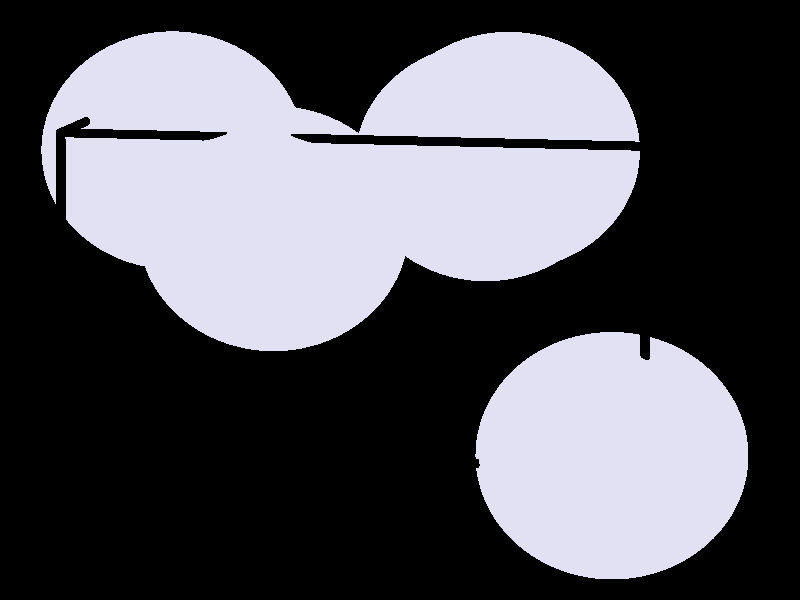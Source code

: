#include "colors.inc"
#include "finish.inc"

global_settings {assumed_gamma 1 max_trace_level 6}
background {color White transmit 1.0}
camera {perspective
  right -7.98*x up 6.60*y
  direction 50.00*z
  location <0,0,50.00> look_at <0,0,0>}


light_source {<  2.00,   3.00,  40.00> color White
  area_light <0.70, 0, 0>, <0, 0.70, 0>, 3, 3
  adaptive 1 jitter}
// no fog
#declare simple = finish {phong 0.7}
#declare pale = finish {ambient 0.5 diffuse 0.85 roughness 0.001 specular 0.200 }
#declare intermediate = finish {ambient 0.3 diffuse 0.6 specular 0.1 roughness 0.04}
#declare vmd = finish {ambient 0.0 diffuse 0.65 phong 0.1 phong_size 40.0 specular 0.5 }
#declare jmol = finish {ambient 0.2 diffuse 0.6 specular 1 roughness 0.001 metallic}
#declare ase2 = finish {ambient 0.05 brilliance 3 diffuse 0.6 metallic specular 0.7 roughness 0.04 reflection 0.15}
#declare ase3 = finish {ambient 0.15 brilliance 2 diffuse 0.6 metallic specular 1.0 roughness 0.001 reflection 0.0}
#declare glass = finish {ambient 0.05 diffuse 0.3 specular 1.0 roughness 0.001}
#declare glass2 = finish {ambient 0.01 diffuse 0.3 specular 1.0 reflection 0.25 roughness 0.001}
#declare Rcell = 0.050;
#declare Rbond = 0.100;

#macro atom(LOC, R, COL, TRANS, FIN)
  sphere{LOC, R texture{pigment{color COL transmit TRANS} finish{FIN}}}
#end
#macro constrain(LOC, R, COL, TRANS FIN)
union{torus{R, Rcell rotate 45*z texture{pigment{color COL transmit TRANS} finish{FIN}}}
     torus{R, Rcell rotate -45*z texture{pigment{color COL transmit TRANS} finish{FIN}}}
     translate LOC}
#end

cylinder {< -3.47,  -1.69,  -1.66>, < -2.14,  -0.57,  -8.62>, Rcell pigment {Black}}
cylinder {< -3.46,   1.88,  -1.09>, < -2.13,   3.00,  -8.05>, Rcell pigment {Black}}
cylinder {<  2.47,   1.69,   0.01>, <  3.80,   2.81,  -6.95>, Rcell pigment {Black}}
cylinder {<  2.46,  -1.88,  -0.56>, <  3.79,  -0.76,  -7.52>, Rcell pigment {Black}}
cylinder {< -3.47,  -1.69,  -1.66>, < -3.46,   1.88,  -1.09>, Rcell pigment {Black}}
cylinder {< -2.14,  -0.57,  -8.62>, < -2.13,   3.00,  -8.05>, Rcell pigment {Black}}
cylinder {<  3.79,  -0.76,  -7.52>, <  3.80,   2.81,  -6.95>, Rcell pigment {Black}}
cylinder {<  2.46,  -1.88,  -0.56>, <  2.47,   1.69,   0.01>, Rcell pigment {Black}}
cylinder {< -3.47,  -1.69,  -1.66>, <  2.46,  -1.88,  -0.56>, Rcell pigment {Black}}
cylinder {< -2.14,  -0.57,  -8.62>, <  3.79,  -0.76,  -7.52>, Rcell pigment {Black}}
cylinder {< -2.13,   3.00,  -8.05>, <  3.80,   2.81,  -6.95>, Rcell pigment {Black}}
cylinder {< -3.46,   1.88,  -1.09>, <  2.47,   1.69,   0.01>, Rcell pigment {Black}}
atom(<  1.15,   1.74,  -3.10>, 1.39, rgb <0.75, 0.75, 0.90>, 0.0, ase2) // #0
atom(<  0.91,   1.61,  -3.20>, 1.39, rgb <0.75, 0.75, 0.90>, 0.0, ase2) // #1
atom(< -2.41,   1.75,  -3.17>, 1.39, rgb <0.75, 0.75, 0.90>, 0.0, ase2) // #2
atom(< -1.30,   0.81,  -1.53>, 1.39, rgb <0.75, 0.75, 0.90>, 0.0, ase2) // #3
atom(<  2.16,  -1.75,  -1.12>, 1.39, rgb <0.75, 0.75, 0.90>, 0.0, ase2) // #4

// no constraints
